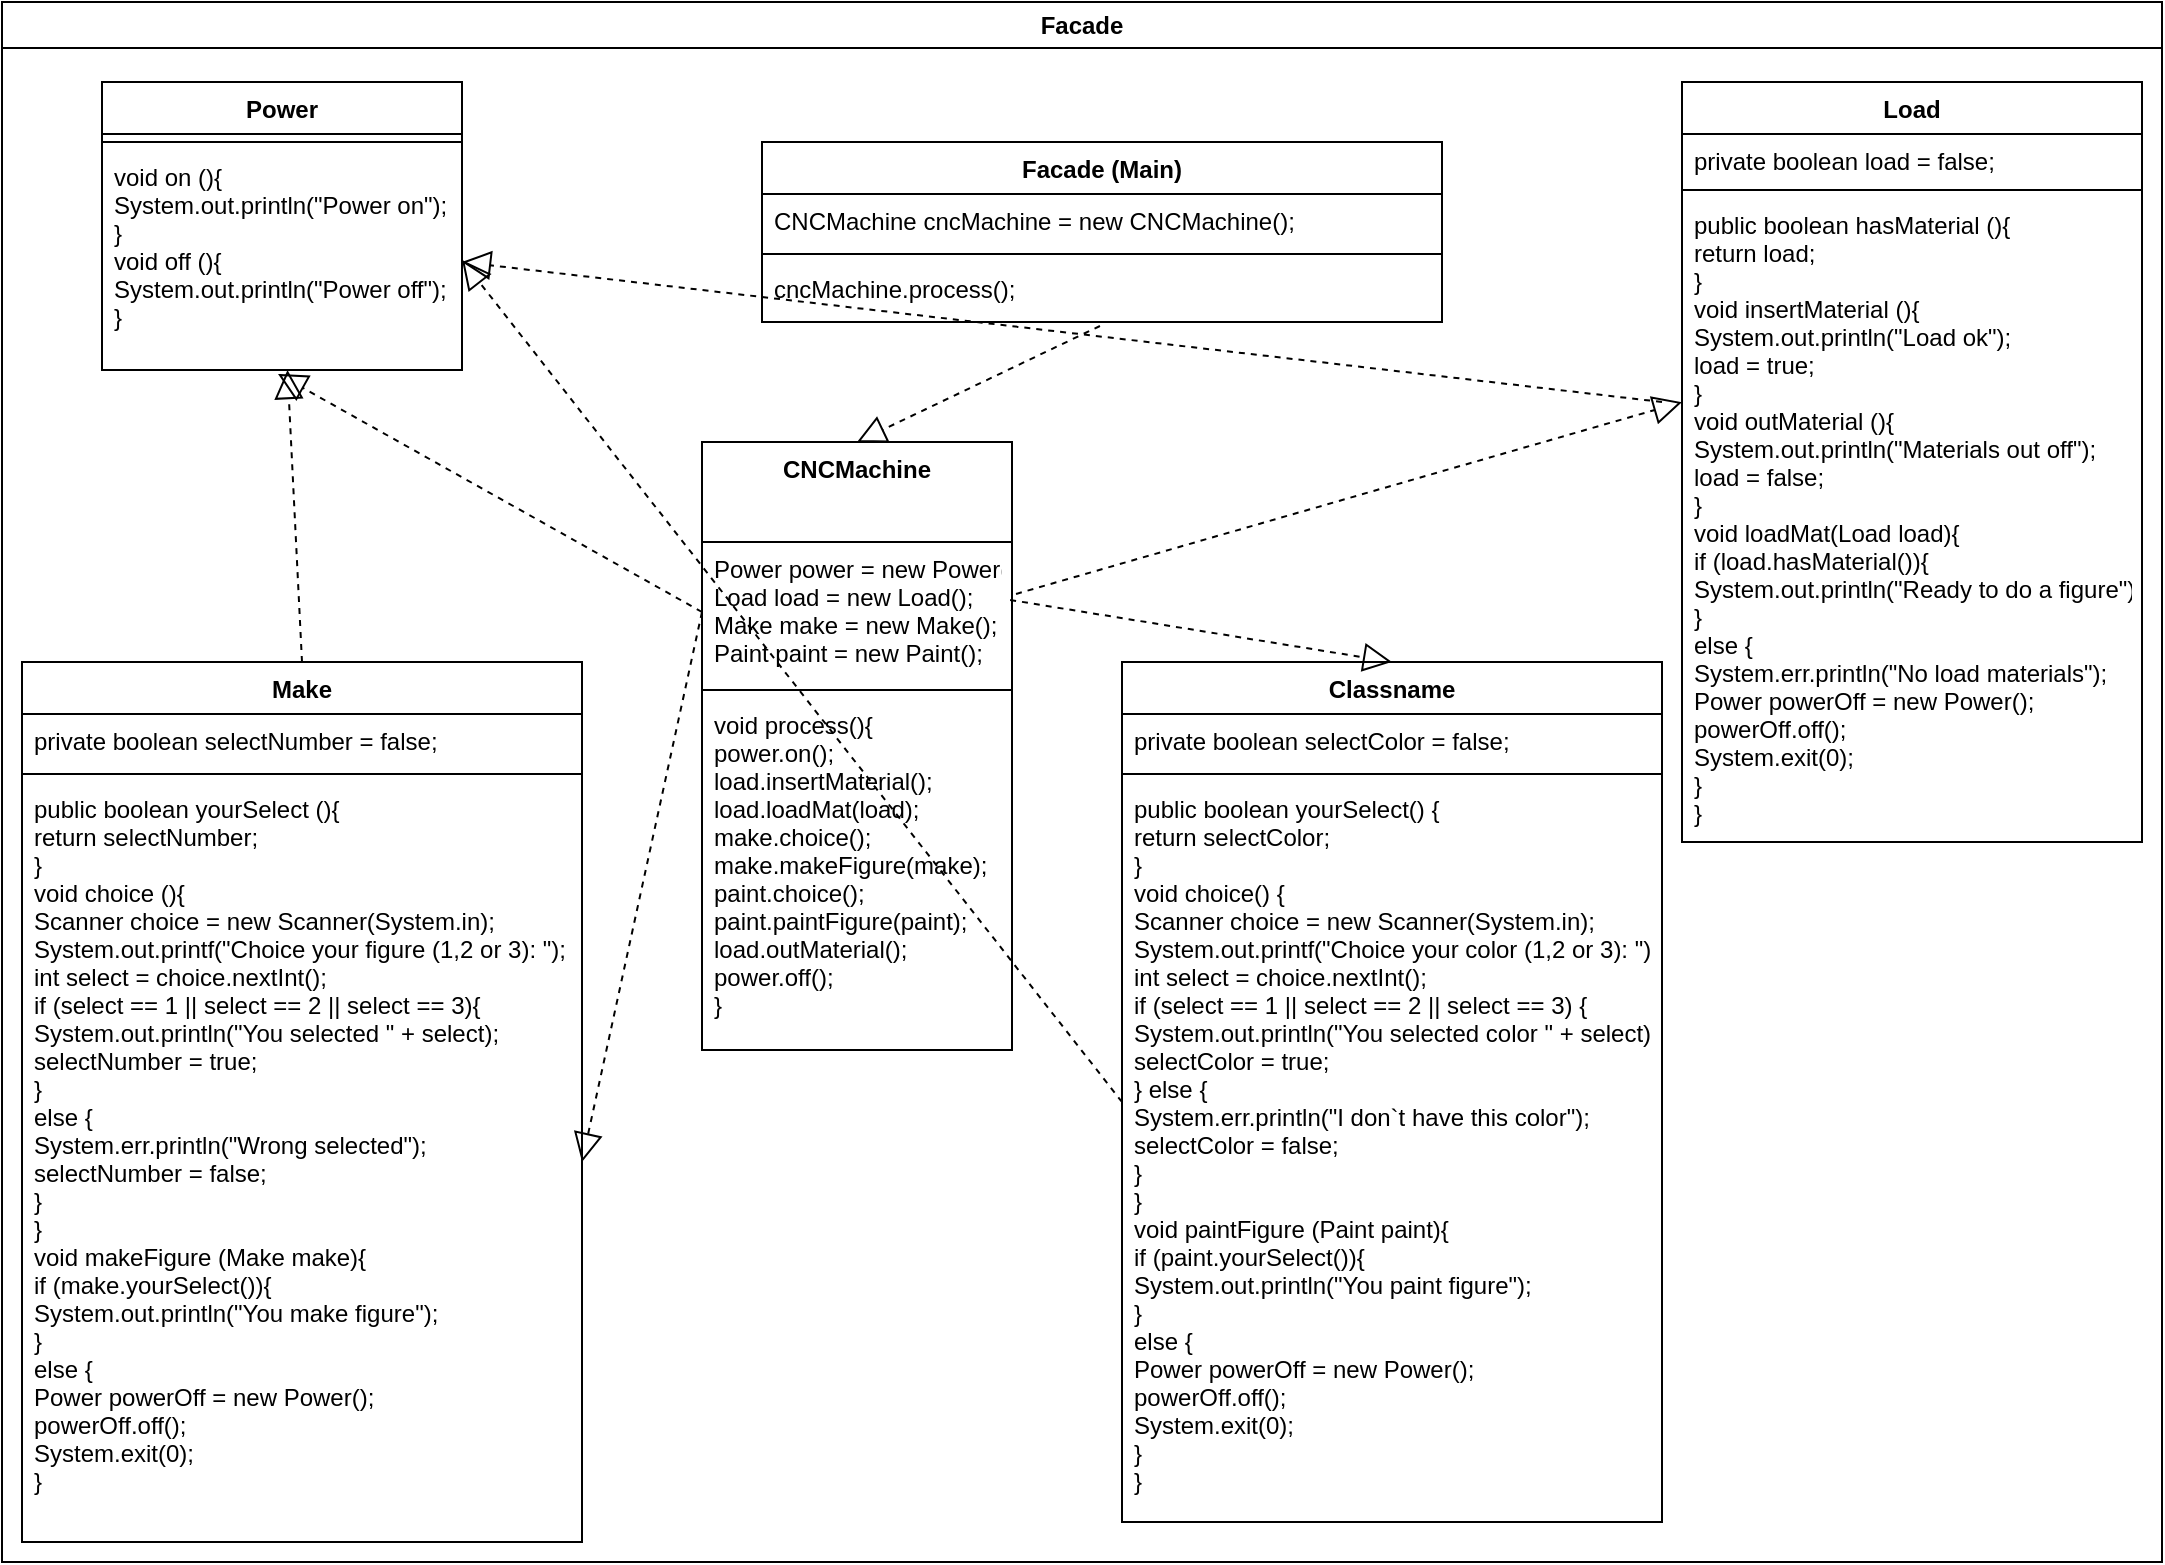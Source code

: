 <mxfile version="18.0.6" type="device"><diagram name="Page-1" id="e7e014a7-5840-1c2e-5031-d8a46d1fe8dd"><mxGraphModel dx="1422" dy="865" grid="1" gridSize="10" guides="1" tooltips="1" connect="1" arrows="1" fold="1" page="1" pageScale="1" pageWidth="1169" pageHeight="826" background="none" math="0" shadow="0"><root><mxCell id="0"/><mxCell id="1" parent="0"/><mxCell id="2" value="Facade" style="swimlane;whiteSpace=wrap" parent="1" vertex="1"><mxGeometry x="40" y="10" width="1080" height="780" as="geometry"/></mxCell><mxCell id="gzBCPBeyi_z01Zt55EJX-3" value="Facade (Main)" style="swimlane;fontStyle=1;align=center;verticalAlign=top;childLayout=stackLayout;horizontal=1;startSize=26;horizontalStack=0;resizeParent=1;resizeParentMax=0;resizeLast=0;collapsible=1;marginBottom=0;" vertex="1" parent="2"><mxGeometry x="380" y="70" width="340" height="90" as="geometry"/></mxCell><mxCell id="gzBCPBeyi_z01Zt55EJX-4" value="CNCMachine cncMachine = new CNCMachine();" style="text;strokeColor=none;fillColor=none;align=left;verticalAlign=top;spacingLeft=4;spacingRight=4;overflow=hidden;rotatable=0;points=[[0,0.5],[1,0.5]];portConstraint=eastwest;" vertex="1" parent="gzBCPBeyi_z01Zt55EJX-3"><mxGeometry y="26" width="340" height="26" as="geometry"/></mxCell><mxCell id="gzBCPBeyi_z01Zt55EJX-5" value="" style="line;strokeWidth=1;fillColor=none;align=left;verticalAlign=middle;spacingTop=-1;spacingLeft=3;spacingRight=3;rotatable=0;labelPosition=right;points=[];portConstraint=eastwest;" vertex="1" parent="gzBCPBeyi_z01Zt55EJX-3"><mxGeometry y="52" width="340" height="8" as="geometry"/></mxCell><mxCell id="gzBCPBeyi_z01Zt55EJX-6" value="cncMachine.process();" style="text;strokeColor=none;fillColor=none;align=left;verticalAlign=top;spacingLeft=4;spacingRight=4;overflow=hidden;rotatable=0;points=[[0,0.5],[1,0.5]];portConstraint=eastwest;" vertex="1" parent="gzBCPBeyi_z01Zt55EJX-3"><mxGeometry y="60" width="340" height="30" as="geometry"/></mxCell><mxCell id="gzBCPBeyi_z01Zt55EJX-12" value="Power" style="swimlane;fontStyle=1;align=center;verticalAlign=top;childLayout=stackLayout;horizontal=1;startSize=26;horizontalStack=0;resizeParent=1;resizeParentMax=0;resizeLast=0;collapsible=1;marginBottom=0;" vertex="1" parent="2"><mxGeometry x="50" y="40" width="180" height="144" as="geometry"/></mxCell><mxCell id="gzBCPBeyi_z01Zt55EJX-14" value="" style="line;strokeWidth=1;fillColor=none;align=left;verticalAlign=middle;spacingTop=-1;spacingLeft=3;spacingRight=3;rotatable=0;labelPosition=right;points=[];portConstraint=eastwest;" vertex="1" parent="gzBCPBeyi_z01Zt55EJX-12"><mxGeometry y="26" width="180" height="8" as="geometry"/></mxCell><mxCell id="gzBCPBeyi_z01Zt55EJX-15" value="void on (){&#10;    System.out.println(&quot;Power on&quot;);&#10;}&#10;void off (){&#10;    System.out.println(&quot;Power off&quot;);&#10;}" style="text;strokeColor=none;fillColor=none;align=left;verticalAlign=top;spacingLeft=4;spacingRight=4;overflow=hidden;rotatable=0;points=[[0,0.5],[1,0.5]];portConstraint=eastwest;" vertex="1" parent="gzBCPBeyi_z01Zt55EJX-12"><mxGeometry y="34" width="180" height="110" as="geometry"/></mxCell><mxCell id="gzBCPBeyi_z01Zt55EJX-19" value="Load" style="swimlane;fontStyle=1;align=center;verticalAlign=top;childLayout=stackLayout;horizontal=1;startSize=26;horizontalStack=0;resizeParent=1;resizeParentMax=0;resizeLast=0;collapsible=1;marginBottom=0;" vertex="1" parent="2"><mxGeometry x="840" y="40" width="230" height="380" as="geometry"/></mxCell><mxCell id="gzBCPBeyi_z01Zt55EJX-20" value="private boolean load = false;" style="text;strokeColor=none;fillColor=none;align=left;verticalAlign=top;spacingLeft=4;spacingRight=4;overflow=hidden;rotatable=0;points=[[0,0.5],[1,0.5]];portConstraint=eastwest;" vertex="1" parent="gzBCPBeyi_z01Zt55EJX-19"><mxGeometry y="26" width="230" height="24" as="geometry"/></mxCell><mxCell id="gzBCPBeyi_z01Zt55EJX-21" value="" style="line;strokeWidth=1;fillColor=none;align=left;verticalAlign=middle;spacingTop=-1;spacingLeft=3;spacingRight=3;rotatable=0;labelPosition=right;points=[];portConstraint=eastwest;" vertex="1" parent="gzBCPBeyi_z01Zt55EJX-19"><mxGeometry y="50" width="230" height="8" as="geometry"/></mxCell><mxCell id="gzBCPBeyi_z01Zt55EJX-22" value="public boolean hasMaterial (){&#10;    return load;&#10;}&#10;void insertMaterial (){&#10;    System.out.println(&quot;Load ok&quot;);&#10;    load = true;&#10;}&#10;void outMaterial (){&#10;    System.out.println(&quot;Materials out off&quot;);&#10;    load = false;&#10;}&#10;void loadMat(Load load){&#10;    if (load.hasMaterial()){&#10;        System.out.println(&quot;Ready to do a figure&quot;);&#10;    }&#10;    else {&#10;        System.err.println(&quot;No load materials&quot;);&#10;        Power powerOff = new Power();&#10;        powerOff.off();&#10;        System.exit(0);&#10;    }&#10;}" style="text;strokeColor=none;fillColor=none;align=left;verticalAlign=top;spacingLeft=4;spacingRight=4;overflow=hidden;rotatable=0;points=[[0,0.5],[1,0.5]];portConstraint=eastwest;" vertex="1" parent="gzBCPBeyi_z01Zt55EJX-19"><mxGeometry y="58" width="230" height="322" as="geometry"/></mxCell><mxCell id="gzBCPBeyi_z01Zt55EJX-7" value="CNCMachine" style="swimlane;fontStyle=1;align=center;verticalAlign=top;childLayout=stackLayout;horizontal=1;startSize=50;horizontalStack=0;resizeParent=1;resizeParentMax=0;resizeLast=0;collapsible=1;marginBottom=0;" vertex="1" parent="2"><mxGeometry x="350" y="220" width="155" height="304" as="geometry"/></mxCell><mxCell id="gzBCPBeyi_z01Zt55EJX-8" value="Power power = new Power();&#10;Load load = new Load();&#10;Make make = new Make();&#10;Paint paint = new Paint();" style="text;strokeColor=none;fillColor=none;align=left;verticalAlign=top;spacingLeft=4;spacingRight=4;overflow=hidden;rotatable=0;points=[[0,0.5],[1,0.5]];portConstraint=eastwest;" vertex="1" parent="gzBCPBeyi_z01Zt55EJX-7"><mxGeometry y="50" width="155" height="70" as="geometry"/></mxCell><mxCell id="gzBCPBeyi_z01Zt55EJX-9" value="" style="line;strokeWidth=1;fillColor=none;align=left;verticalAlign=middle;spacingTop=-1;spacingLeft=3;spacingRight=3;rotatable=0;labelPosition=right;points=[];portConstraint=eastwest;" vertex="1" parent="gzBCPBeyi_z01Zt55EJX-7"><mxGeometry y="120" width="155" height="8" as="geometry"/></mxCell><mxCell id="gzBCPBeyi_z01Zt55EJX-10" value="void process(){&#10;    power.on();&#10;    load.insertMaterial();&#10;    load.loadMat(load);&#10;    make.choice();&#10;    make.makeFigure(make);&#10;    paint.choice();&#10;    paint.paintFigure(paint);&#10;    load.outMaterial();&#10;    power.off();&#10;}" style="text;strokeColor=none;fillColor=none;align=left;verticalAlign=top;spacingLeft=4;spacingRight=4;overflow=hidden;rotatable=0;points=[[0,0.5],[1,0.5]];portConstraint=eastwest;" vertex="1" parent="gzBCPBeyi_z01Zt55EJX-7"><mxGeometry y="128" width="155" height="176" as="geometry"/></mxCell><mxCell id="gzBCPBeyi_z01Zt55EJX-27" value="Classname" style="swimlane;fontStyle=1;align=center;verticalAlign=top;childLayout=stackLayout;horizontal=1;startSize=26;horizontalStack=0;resizeParent=1;resizeParentMax=0;resizeLast=0;collapsible=1;marginBottom=0;" vertex="1" parent="2"><mxGeometry x="560" y="330" width="270" height="430" as="geometry"/></mxCell><mxCell id="gzBCPBeyi_z01Zt55EJX-28" value="private boolean selectColor = false;" style="text;strokeColor=none;fillColor=none;align=left;verticalAlign=top;spacingLeft=4;spacingRight=4;overflow=hidden;rotatable=0;points=[[0,0.5],[1,0.5]];portConstraint=eastwest;" vertex="1" parent="gzBCPBeyi_z01Zt55EJX-27"><mxGeometry y="26" width="270" height="26" as="geometry"/></mxCell><mxCell id="gzBCPBeyi_z01Zt55EJX-29" value="" style="line;strokeWidth=1;fillColor=none;align=left;verticalAlign=middle;spacingTop=-1;spacingLeft=3;spacingRight=3;rotatable=0;labelPosition=right;points=[];portConstraint=eastwest;" vertex="1" parent="gzBCPBeyi_z01Zt55EJX-27"><mxGeometry y="52" width="270" height="8" as="geometry"/></mxCell><mxCell id="gzBCPBeyi_z01Zt55EJX-30" value="public boolean yourSelect() {&#10;    return selectColor;&#10;}&#10;void choice() {&#10;    Scanner choice = new Scanner(System.in);&#10;    System.out.printf(&quot;Choice your color (1,2 or 3): &quot;);&#10;    int select = choice.nextInt();&#10;    if (select == 1 || select == 2 || select == 3) {&#10;        System.out.println(&quot;You selected color &quot; + select);&#10;        selectColor = true;&#10;    } else {&#10;        System.err.println(&quot;I don`t have this color&quot;);&#10;        selectColor = false;&#10;    }&#10;}&#10;void paintFigure (Paint paint){&#10;    if (paint.yourSelect()){&#10;        System.out.println(&quot;You paint figure&quot;);&#10;    }&#10;    else {&#10;        Power powerOff = new Power();&#10;        powerOff.off();&#10;        System.exit(0);&#10;    }&#10;}" style="text;strokeColor=none;fillColor=none;align=left;verticalAlign=top;spacingLeft=4;spacingRight=4;overflow=hidden;rotatable=0;points=[[0,0.5],[1,0.5]];portConstraint=eastwest;" vertex="1" parent="gzBCPBeyi_z01Zt55EJX-27"><mxGeometry y="60" width="270" height="370" as="geometry"/></mxCell><mxCell id="gzBCPBeyi_z01Zt55EJX-38" value="" style="endArrow=block;dashed=1;endFill=0;endSize=12;html=1;rounded=0;exitX=0.497;exitY=1.067;exitDx=0;exitDy=0;exitPerimeter=0;entryX=0.5;entryY=0;entryDx=0;entryDy=0;" edge="1" parent="2" source="gzBCPBeyi_z01Zt55EJX-6" target="gzBCPBeyi_z01Zt55EJX-7"><mxGeometry width="160" relative="1" as="geometry"><mxPoint x="460" y="430" as="sourcePoint"/><mxPoint x="660" y="210" as="targetPoint"/></mxGeometry></mxCell><mxCell id="gzBCPBeyi_z01Zt55EJX-43" value="" style="endArrow=block;dashed=1;endFill=0;endSize=12;html=1;rounded=0;exitX=0;exitY=0.5;exitDx=0;exitDy=0;entryX=0.489;entryY=1.018;entryDx=0;entryDy=0;entryPerimeter=0;" edge="1" parent="2" source="gzBCPBeyi_z01Zt55EJX-8" target="gzBCPBeyi_z01Zt55EJX-15"><mxGeometry width="160" relative="1" as="geometry"><mxPoint x="380" y="120" as="sourcePoint"/><mxPoint x="150" y="230" as="targetPoint"/></mxGeometry></mxCell><mxCell id="gzBCPBeyi_z01Zt55EJX-42" value="" style="endArrow=block;dashed=1;endFill=0;endSize=12;html=1;rounded=0;exitX=0.994;exitY=0.414;exitDx=0;exitDy=0;exitPerimeter=0;entryX=0.5;entryY=0;entryDx=0;entryDy=0;" edge="1" parent="2" source="gzBCPBeyi_z01Zt55EJX-8" target="gzBCPBeyi_z01Zt55EJX-27"><mxGeometry width="160" relative="1" as="geometry"><mxPoint x="511.48" y="600" as="sourcePoint"/><mxPoint x="390" y="657.99" as="targetPoint"/></mxGeometry></mxCell><mxCell id="gzBCPBeyi_z01Zt55EJX-41" value="" style="endArrow=block;dashed=1;endFill=0;endSize=12;html=1;rounded=0;exitX=1.013;exitY=0.371;exitDx=0;exitDy=0;exitPerimeter=0;entryX=0;entryY=0.317;entryDx=0;entryDy=0;entryPerimeter=0;" edge="1" parent="2" source="gzBCPBeyi_z01Zt55EJX-8" target="gzBCPBeyi_z01Zt55EJX-22"><mxGeometry width="160" relative="1" as="geometry"><mxPoint x="578.98" y="192.01" as="sourcePoint"/><mxPoint x="457.5" y="250" as="targetPoint"/></mxGeometry></mxCell><mxCell id="gzBCPBeyi_z01Zt55EJX-39" value="" style="endArrow=block;dashed=1;endFill=0;endSize=12;html=1;rounded=0;exitX=0.497;exitY=1.067;exitDx=0;exitDy=0;exitPerimeter=0;entryX=1;entryY=0.5;entryDx=0;entryDy=0;" edge="1" parent="2" target="gzBCPBeyi_z01Zt55EJX-15"><mxGeometry width="160" relative="1" as="geometry"><mxPoint x="560" y="550" as="sourcePoint"/><mxPoint x="438.52" y="607.99" as="targetPoint"/></mxGeometry></mxCell><mxCell id="gzBCPBeyi_z01Zt55EJX-23" value="Make" style="swimlane;fontStyle=1;align=center;verticalAlign=top;childLayout=stackLayout;horizontal=1;startSize=26;horizontalStack=0;resizeParent=1;resizeParentMax=0;resizeLast=0;collapsible=1;marginBottom=0;" vertex="1" parent="1"><mxGeometry x="50" y="340" width="280" height="440" as="geometry"/></mxCell><mxCell id="gzBCPBeyi_z01Zt55EJX-24" value="private boolean selectNumber = false;" style="text;strokeColor=none;fillColor=none;align=left;verticalAlign=top;spacingLeft=4;spacingRight=4;overflow=hidden;rotatable=0;points=[[0,0.5],[1,0.5]];portConstraint=eastwest;" vertex="1" parent="gzBCPBeyi_z01Zt55EJX-23"><mxGeometry y="26" width="280" height="26" as="geometry"/></mxCell><mxCell id="gzBCPBeyi_z01Zt55EJX-25" value="" style="line;strokeWidth=1;fillColor=none;align=left;verticalAlign=middle;spacingTop=-1;spacingLeft=3;spacingRight=3;rotatable=0;labelPosition=right;points=[];portConstraint=eastwest;" vertex="1" parent="gzBCPBeyi_z01Zt55EJX-23"><mxGeometry y="52" width="280" height="8" as="geometry"/></mxCell><mxCell id="gzBCPBeyi_z01Zt55EJX-26" value="public boolean yourSelect (){&#10;    return selectNumber;&#10;}&#10;void choice (){&#10;Scanner choice = new Scanner(System.in);&#10;    System.out.printf(&quot;Choice your figure (1,2 or 3): &quot;);&#10;    int select = choice.nextInt();&#10;    if (select == 1 || select == 2 || select == 3){&#10;        System.out.println(&quot;You selected &quot; + select);&#10;        selectNumber = true;&#10;    }&#10;    else {&#10;        System.err.println(&quot;Wrong selected&quot;);&#10;        selectNumber = false;&#10;    }&#10;}&#10;void makeFigure (Make make){&#10;    if (make.yourSelect()){&#10;        System.out.println(&quot;You make figure&quot;);&#10;    }&#10;    else {&#10;        Power powerOff = new Power();&#10;        powerOff.off();&#10;        System.exit(0);&#10;    }" style="text;strokeColor=none;fillColor=none;align=left;verticalAlign=top;spacingLeft=4;spacingRight=4;overflow=hidden;rotatable=0;points=[[0,0.5],[1,0.5]];portConstraint=eastwest;" vertex="1" parent="gzBCPBeyi_z01Zt55EJX-23"><mxGeometry y="60" width="280" height="380" as="geometry"/></mxCell><mxCell id="gzBCPBeyi_z01Zt55EJX-40" value="" style="endArrow=block;dashed=1;endFill=0;endSize=12;html=1;rounded=0;exitX=0;exitY=0.5;exitDx=0;exitDy=0;entryX=1;entryY=0.5;entryDx=0;entryDy=0;" edge="1" parent="1" source="gzBCPBeyi_z01Zt55EJX-8" target="gzBCPBeyi_z01Zt55EJX-26"><mxGeometry width="160" relative="1" as="geometry"><mxPoint x="608.98" y="192.01" as="sourcePoint"/><mxPoint x="487.5" y="250" as="targetPoint"/></mxGeometry></mxCell><mxCell id="gzBCPBeyi_z01Zt55EJX-45" value="" style="endArrow=block;dashed=1;endFill=0;endSize=12;html=1;rounded=0;" edge="1" parent="1"><mxGeometry width="160" relative="1" as="geometry"><mxPoint x="870" y="210" as="sourcePoint"/><mxPoint x="270" y="140" as="targetPoint"/></mxGeometry></mxCell><mxCell id="gzBCPBeyi_z01Zt55EJX-44" value="" style="endArrow=block;dashed=1;endFill=0;endSize=12;html=1;rounded=0;exitX=0.5;exitY=0;exitDx=0;exitDy=0;" edge="1" parent="1" source="gzBCPBeyi_z01Zt55EJX-23" target="gzBCPBeyi_z01Zt55EJX-15"><mxGeometry width="160" relative="1" as="geometry"><mxPoint x="201.48" y="250" as="sourcePoint"/><mxPoint x="80" y="307.99" as="targetPoint"/></mxGeometry></mxCell></root></mxGraphModel></diagram></mxfile>